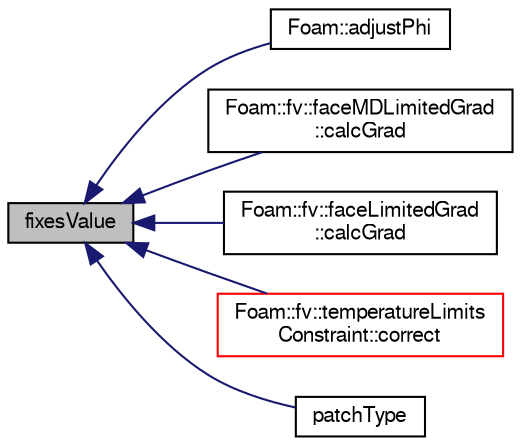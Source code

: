 digraph "fixesValue"
{
  bgcolor="transparent";
  edge [fontname="FreeSans",fontsize="10",labelfontname="FreeSans",labelfontsize="10"];
  node [fontname="FreeSans",fontsize="10",shape=record];
  rankdir="LR";
  Node915 [label="fixesValue",height=0.2,width=0.4,color="black", fillcolor="grey75", style="filled", fontcolor="black"];
  Node915 -> Node916 [dir="back",color="midnightblue",fontsize="10",style="solid",fontname="FreeSans"];
  Node916 [label="Foam::adjustPhi",height=0.2,width=0.4,color="black",URL="$a21124.html#a0ea353dc88166de8e48fb02639977b39",tooltip="Adjust the balance of fluxes to obey continuity. "];
  Node915 -> Node917 [dir="back",color="midnightblue",fontsize="10",style="solid",fontname="FreeSans"];
  Node917 [label="Foam::fv::faceMDLimitedGrad\l::calcGrad",height=0.2,width=0.4,color="black",URL="$a22574.html#a407cbc6dd7a58b7675a05977b4cbed53"];
  Node915 -> Node918 [dir="back",color="midnightblue",fontsize="10",style="solid",fontname="FreeSans"];
  Node918 [label="Foam::fv::faceLimitedGrad\l::calcGrad",height=0.2,width=0.4,color="black",URL="$a22570.html#a407cbc6dd7a58b7675a05977b4cbed53"];
  Node915 -> Node919 [dir="back",color="midnightblue",fontsize="10",style="solid",fontname="FreeSans"];
  Node919 [label="Foam::fv::temperatureLimits\lConstraint::correct",height=0.2,width=0.4,color="red",URL="$a23434.html#ab413c9f63cec07b4f4a71580fe00a632",tooltip="Correct the energy field. "];
  Node915 -> Node921 [dir="back",color="midnightblue",fontsize="10",style="solid",fontname="FreeSans"];
  Node921 [label="patchType",height=0.2,width=0.4,color="black",URL="$a22354.html#a00445cd30e48f4f71c8767e2461d6525",tooltip="Optional patch type. "];
}
